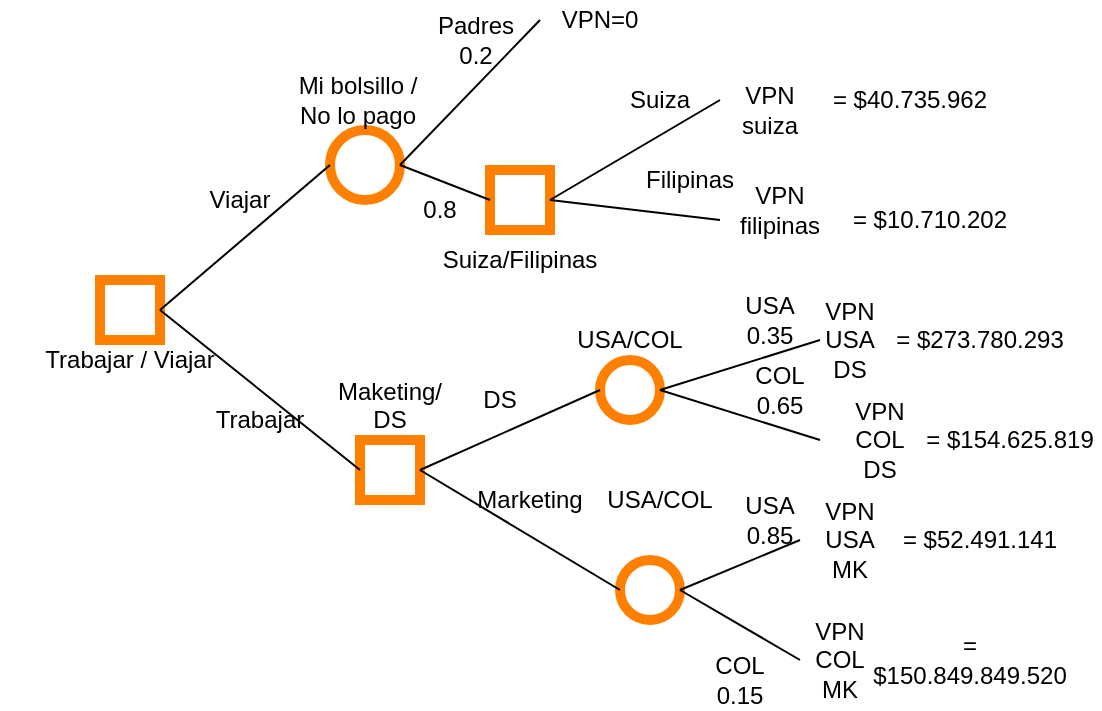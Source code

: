 <mxfile version="14.7.3" type="github">
  <diagram id="qWHxDNHRLCCeLGg4klW6" name="Page-1">
    <mxGraphModel dx="732" dy="640" grid="1" gridSize="10" guides="1" tooltips="1" connect="1" arrows="1" fold="1" page="1" pageScale="1" pageWidth="850" pageHeight="1100" math="0" shadow="0">
      <root>
        <mxCell id="0" />
        <mxCell id="1" parent="0" />
        <mxCell id="qVI88m4o372ufdEe5kFz-1" value="" style="whiteSpace=wrap;html=1;aspect=fixed;strokeColor=#FF8000;strokeWidth=5;" vertex="1" parent="1">
          <mxGeometry x="290" y="330" width="30" height="30" as="geometry" />
        </mxCell>
        <mxCell id="qVI88m4o372ufdEe5kFz-2" value="" style="ellipse;whiteSpace=wrap;html=1;aspect=fixed;strokeColor=#FF8000;strokeWidth=5;" vertex="1" parent="1">
          <mxGeometry x="405" y="255" width="35" height="35" as="geometry" />
        </mxCell>
        <mxCell id="qVI88m4o372ufdEe5kFz-3" value="" style="whiteSpace=wrap;html=1;aspect=fixed;strokeColor=#FF8000;strokeWidth=5;" vertex="1" parent="1">
          <mxGeometry x="420" y="410" width="30" height="30" as="geometry" />
        </mxCell>
        <mxCell id="qVI88m4o372ufdEe5kFz-4" value="" style="whiteSpace=wrap;html=1;aspect=fixed;strokeColor=#FF8000;strokeWidth=5;" vertex="1" parent="1">
          <mxGeometry x="485" y="275" width="30" height="30" as="geometry" />
        </mxCell>
        <mxCell id="qVI88m4o372ufdEe5kFz-5" value="" style="ellipse;whiteSpace=wrap;html=1;aspect=fixed;strokeColor=#FF8000;strokeWidth=5;" vertex="1" parent="1">
          <mxGeometry x="540" y="370" width="30" height="30" as="geometry" />
        </mxCell>
        <mxCell id="qVI88m4o372ufdEe5kFz-6" value="" style="ellipse;whiteSpace=wrap;html=1;aspect=fixed;strokeColor=#FF8000;strokeWidth=5;" vertex="1" parent="1">
          <mxGeometry x="550" y="470" width="30" height="30" as="geometry" />
        </mxCell>
        <mxCell id="qVI88m4o372ufdEe5kFz-7" value="" style="endArrow=none;html=1;exitX=1;exitY=0.5;exitDx=0;exitDy=0;entryX=0;entryY=0.5;entryDx=0;entryDy=0;" edge="1" parent="1" source="qVI88m4o372ufdEe5kFz-1" target="qVI88m4o372ufdEe5kFz-2">
          <mxGeometry width="50" height="50" relative="1" as="geometry">
            <mxPoint x="350" y="350" as="sourcePoint" />
            <mxPoint x="400" y="300" as="targetPoint" />
          </mxGeometry>
        </mxCell>
        <mxCell id="qVI88m4o372ufdEe5kFz-8" value="" style="endArrow=none;html=1;exitX=1;exitY=0.5;exitDx=0;exitDy=0;entryX=0;entryY=0.5;entryDx=0;entryDy=0;" edge="1" parent="1" source="qVI88m4o372ufdEe5kFz-1" target="qVI88m4o372ufdEe5kFz-3">
          <mxGeometry width="50" height="50" relative="1" as="geometry">
            <mxPoint x="350" y="350" as="sourcePoint" />
            <mxPoint x="400" y="300" as="targetPoint" />
          </mxGeometry>
        </mxCell>
        <mxCell id="qVI88m4o372ufdEe5kFz-9" value="" style="endArrow=none;html=1;entryX=0;entryY=0.5;entryDx=0;entryDy=0;exitX=1;exitY=0.5;exitDx=0;exitDy=0;" edge="1" parent="1" source="qVI88m4o372ufdEe5kFz-3" target="qVI88m4o372ufdEe5kFz-5">
          <mxGeometry width="50" height="50" relative="1" as="geometry">
            <mxPoint x="460" y="470" as="sourcePoint" />
            <mxPoint x="550" y="410" as="targetPoint" />
          </mxGeometry>
        </mxCell>
        <mxCell id="qVI88m4o372ufdEe5kFz-10" value="" style="endArrow=none;html=1;entryX=0;entryY=0.5;entryDx=0;entryDy=0;exitX=1;exitY=0.5;exitDx=0;exitDy=0;" edge="1" parent="1" source="qVI88m4o372ufdEe5kFz-3" target="qVI88m4o372ufdEe5kFz-6">
          <mxGeometry width="50" height="50" relative="1" as="geometry">
            <mxPoint x="500" y="460" as="sourcePoint" />
            <mxPoint x="550" y="410" as="targetPoint" />
          </mxGeometry>
        </mxCell>
        <mxCell id="qVI88m4o372ufdEe5kFz-11" value="" style="endArrow=none;html=1;entryX=0;entryY=0.5;entryDx=0;entryDy=0;exitX=1;exitY=0.5;exitDx=0;exitDy=0;" edge="1" parent="1" source="qVI88m4o372ufdEe5kFz-2" target="qVI88m4o372ufdEe5kFz-4">
          <mxGeometry width="50" height="50" relative="1" as="geometry">
            <mxPoint x="500" y="160" as="sourcePoint" />
            <mxPoint x="550" y="110" as="targetPoint" />
          </mxGeometry>
        </mxCell>
        <mxCell id="qVI88m4o372ufdEe5kFz-12" value="" style="endArrow=none;html=1;exitX=1;exitY=0.5;exitDx=0;exitDy=0;" edge="1" parent="1" source="qVI88m4o372ufdEe5kFz-2">
          <mxGeometry width="50" height="50" relative="1" as="geometry">
            <mxPoint x="510" y="170" as="sourcePoint" />
            <mxPoint x="510" y="200" as="targetPoint" />
          </mxGeometry>
        </mxCell>
        <mxCell id="qVI88m4o372ufdEe5kFz-13" value="" style="endArrow=none;html=1;exitX=1;exitY=0.5;exitDx=0;exitDy=0;" edge="1" parent="1" source="qVI88m4o372ufdEe5kFz-4">
          <mxGeometry width="50" height="50" relative="1" as="geometry">
            <mxPoint x="650" y="210" as="sourcePoint" />
            <mxPoint x="600" y="240" as="targetPoint" />
          </mxGeometry>
        </mxCell>
        <mxCell id="qVI88m4o372ufdEe5kFz-14" value="" style="endArrow=none;html=1;exitX=1;exitY=0.5;exitDx=0;exitDy=0;" edge="1" parent="1" source="qVI88m4o372ufdEe5kFz-4">
          <mxGeometry width="50" height="50" relative="1" as="geometry">
            <mxPoint x="650" y="210" as="sourcePoint" />
            <mxPoint x="600" y="300" as="targetPoint" />
          </mxGeometry>
        </mxCell>
        <mxCell id="qVI88m4o372ufdEe5kFz-15" value="&lt;div&gt;Trabajar / Viajar&lt;/div&gt;" style="text;html=1;strokeColor=none;fillColor=none;align=center;verticalAlign=middle;whiteSpace=wrap;rounded=0;" vertex="1" parent="1">
          <mxGeometry x="240" y="370" width="130" as="geometry" />
        </mxCell>
        <mxCell id="qVI88m4o372ufdEe5kFz-16" value="&lt;div&gt;Viajar&lt;/div&gt;" style="text;html=1;strokeColor=none;fillColor=none;align=center;verticalAlign=middle;whiteSpace=wrap;rounded=0;" vertex="1" parent="1">
          <mxGeometry x="340" y="280" width="40" height="20" as="geometry" />
        </mxCell>
        <mxCell id="qVI88m4o372ufdEe5kFz-17" value="Trabajar" style="text;html=1;strokeColor=none;fillColor=none;align=center;verticalAlign=middle;whiteSpace=wrap;rounded=0;" vertex="1" parent="1">
          <mxGeometry x="350" y="390" width="40" height="20" as="geometry" />
        </mxCell>
        <mxCell id="qVI88m4o372ufdEe5kFz-18" value="&lt;div&gt;Maketing/ DS&lt;/div&gt;&lt;div&gt;&lt;br&gt;&lt;/div&gt;" style="text;html=1;strokeColor=none;fillColor=none;align=center;verticalAlign=middle;whiteSpace=wrap;rounded=0;" vertex="1" parent="1">
          <mxGeometry x="415" y="390" width="40" height="20" as="geometry" />
        </mxCell>
        <mxCell id="qVI88m4o372ufdEe5kFz-19" value="&lt;div&gt;Mi bolsillo / No lo pago&lt;br&gt; &lt;/div&gt;" style="text;html=1;strokeColor=none;fillColor=none;align=center;verticalAlign=middle;whiteSpace=wrap;rounded=0;" vertex="1" parent="1">
          <mxGeometry x="380" y="230" width="77.5" height="20" as="geometry" />
        </mxCell>
        <mxCell id="qVI88m4o372ufdEe5kFz-20" value="Padres 0.2" style="text;html=1;strokeColor=none;fillColor=none;align=center;verticalAlign=middle;whiteSpace=wrap;rounded=0;" vertex="1" parent="1">
          <mxGeometry x="457.5" y="200" width="40" height="20" as="geometry" />
        </mxCell>
        <mxCell id="qVI88m4o372ufdEe5kFz-21" value="VPN=0" style="text;html=1;strokeColor=none;fillColor=none;align=center;verticalAlign=middle;whiteSpace=wrap;rounded=0;" vertex="1" parent="1">
          <mxGeometry x="520" y="190" width="40" height="20" as="geometry" />
        </mxCell>
        <mxCell id="qVI88m4o372ufdEe5kFz-22" value="Suiza/Filipinas" style="text;html=1;strokeColor=none;fillColor=none;align=center;verticalAlign=middle;whiteSpace=wrap;rounded=0;" vertex="1" parent="1">
          <mxGeometry x="480" y="310" width="40" height="20" as="geometry" />
        </mxCell>
        <mxCell id="qVI88m4o372ufdEe5kFz-23" value="Filipinas" style="text;html=1;strokeColor=none;fillColor=none;align=center;verticalAlign=middle;whiteSpace=wrap;rounded=0;" vertex="1" parent="1">
          <mxGeometry x="565" y="270" width="40" height="20" as="geometry" />
        </mxCell>
        <mxCell id="qVI88m4o372ufdEe5kFz-24" value="Suiza" style="text;html=1;strokeColor=none;fillColor=none;align=center;verticalAlign=middle;whiteSpace=wrap;rounded=0;" vertex="1" parent="1">
          <mxGeometry x="550" y="230" width="40" height="20" as="geometry" />
        </mxCell>
        <mxCell id="qVI88m4o372ufdEe5kFz-25" value="Marketing" style="text;html=1;strokeColor=none;fillColor=none;align=center;verticalAlign=middle;whiteSpace=wrap;rounded=0;" vertex="1" parent="1">
          <mxGeometry x="485" y="430" width="40" height="20" as="geometry" />
        </mxCell>
        <mxCell id="qVI88m4o372ufdEe5kFz-26" value="VPN filipinas" style="text;html=1;strokeColor=none;fillColor=none;align=center;verticalAlign=middle;whiteSpace=wrap;rounded=0;" vertex="1" parent="1">
          <mxGeometry x="610" y="285" width="40" height="20" as="geometry" />
        </mxCell>
        <mxCell id="qVI88m4o372ufdEe5kFz-27" value="VPN suiza" style="text;html=1;strokeColor=none;fillColor=none;align=center;verticalAlign=middle;whiteSpace=wrap;rounded=0;" vertex="1" parent="1">
          <mxGeometry x="605" y="235" width="40" height="20" as="geometry" />
        </mxCell>
        <mxCell id="qVI88m4o372ufdEe5kFz-29" value="DS" style="text;html=1;strokeColor=none;fillColor=none;align=center;verticalAlign=middle;whiteSpace=wrap;rounded=0;" vertex="1" parent="1">
          <mxGeometry x="470" y="380" width="40" height="20" as="geometry" />
        </mxCell>
        <mxCell id="qVI88m4o372ufdEe5kFz-30" value="" style="endArrow=none;html=1;exitX=1;exitY=0.5;exitDx=0;exitDy=0;" edge="1" parent="1" source="qVI88m4o372ufdEe5kFz-5">
          <mxGeometry width="50" height="50" relative="1" as="geometry">
            <mxPoint x="645" y="390" as="sourcePoint" />
            <mxPoint x="650" y="360" as="targetPoint" />
          </mxGeometry>
        </mxCell>
        <mxCell id="qVI88m4o372ufdEe5kFz-31" value="" style="endArrow=none;html=1;exitX=1;exitY=0.5;exitDx=0;exitDy=0;" edge="1" parent="1" source="qVI88m4o372ufdEe5kFz-6">
          <mxGeometry width="50" height="50" relative="1" as="geometry">
            <mxPoint x="610" y="455" as="sourcePoint" />
            <mxPoint x="640" y="460" as="targetPoint" />
          </mxGeometry>
        </mxCell>
        <mxCell id="qVI88m4o372ufdEe5kFz-32" value="" style="endArrow=none;html=1;exitX=1;exitY=0.5;exitDx=0;exitDy=0;" edge="1" parent="1" source="qVI88m4o372ufdEe5kFz-5">
          <mxGeometry width="50" height="50" relative="1" as="geometry">
            <mxPoint x="620" y="385" as="sourcePoint" />
            <mxPoint x="650" y="410" as="targetPoint" />
          </mxGeometry>
        </mxCell>
        <mxCell id="qVI88m4o372ufdEe5kFz-33" value="" style="endArrow=none;html=1;exitX=1;exitY=0.5;exitDx=0;exitDy=0;" edge="1" parent="1" source="qVI88m4o372ufdEe5kFz-6">
          <mxGeometry width="50" height="50" relative="1" as="geometry">
            <mxPoint x="630" y="395" as="sourcePoint" />
            <mxPoint x="640" y="520" as="targetPoint" />
          </mxGeometry>
        </mxCell>
        <mxCell id="qVI88m4o372ufdEe5kFz-34" value="USA/COL" style="text;html=1;strokeColor=none;fillColor=none;align=center;verticalAlign=middle;whiteSpace=wrap;rounded=0;" vertex="1" parent="1">
          <mxGeometry x="550" y="430" width="40" height="20" as="geometry" />
        </mxCell>
        <mxCell id="qVI88m4o372ufdEe5kFz-36" value="USA/COL" style="text;html=1;strokeColor=none;fillColor=none;align=center;verticalAlign=middle;whiteSpace=wrap;rounded=0;" vertex="1" parent="1">
          <mxGeometry x="535" y="350" width="40" height="20" as="geometry" />
        </mxCell>
        <mxCell id="qVI88m4o372ufdEe5kFz-37" value="&lt;div&gt;USA 0.85&lt;/div&gt;" style="text;html=1;strokeColor=none;fillColor=none;align=center;verticalAlign=middle;whiteSpace=wrap;rounded=0;" vertex="1" parent="1">
          <mxGeometry x="605" y="440" width="40" height="20" as="geometry" />
        </mxCell>
        <mxCell id="qVI88m4o372ufdEe5kFz-38" value="&lt;div&gt;USA 0.35&lt;/div&gt;" style="text;html=1;strokeColor=none;fillColor=none;align=center;verticalAlign=middle;whiteSpace=wrap;rounded=0;" vertex="1" parent="1">
          <mxGeometry x="605" y="340" width="40" height="20" as="geometry" />
        </mxCell>
        <mxCell id="qVI88m4o372ufdEe5kFz-41" value="&lt;div&gt;COL&lt;/div&gt;&lt;div&gt;0.15&lt;/div&gt;" style="text;html=1;strokeColor=none;fillColor=none;align=center;verticalAlign=middle;whiteSpace=wrap;rounded=0;" vertex="1" parent="1">
          <mxGeometry x="590" y="520" width="40" height="20" as="geometry" />
        </mxCell>
        <mxCell id="qVI88m4o372ufdEe5kFz-42" value="&lt;div&gt;COL&lt;/div&gt;&lt;div&gt;0.65&lt;/div&gt;" style="text;html=1;strokeColor=none;fillColor=none;align=center;verticalAlign=middle;whiteSpace=wrap;rounded=0;" vertex="1" parent="1">
          <mxGeometry x="610" y="375" width="40" height="20" as="geometry" />
        </mxCell>
        <mxCell id="qVI88m4o372ufdEe5kFz-43" value="VPN USA DS" style="text;html=1;strokeColor=none;fillColor=none;align=center;verticalAlign=middle;whiteSpace=wrap;rounded=0;" vertex="1" parent="1">
          <mxGeometry x="645" y="350" width="40" height="20" as="geometry" />
        </mxCell>
        <mxCell id="qVI88m4o372ufdEe5kFz-45" value="VPN COL DS" style="text;html=1;strokeColor=none;fillColor=none;align=center;verticalAlign=middle;whiteSpace=wrap;rounded=0;" vertex="1" parent="1">
          <mxGeometry x="660" y="400" width="40" height="20" as="geometry" />
        </mxCell>
        <mxCell id="qVI88m4o372ufdEe5kFz-46" value="VPN USA MK" style="text;html=1;strokeColor=none;fillColor=none;align=center;verticalAlign=middle;whiteSpace=wrap;rounded=0;" vertex="1" parent="1">
          <mxGeometry x="645" y="450" width="40" height="20" as="geometry" />
        </mxCell>
        <mxCell id="qVI88m4o372ufdEe5kFz-47" value="VPN COL MK" style="text;html=1;strokeColor=none;fillColor=none;align=center;verticalAlign=middle;whiteSpace=wrap;rounded=0;" vertex="1" parent="1">
          <mxGeometry x="640" y="510" width="40" height="20" as="geometry" />
        </mxCell>
        <mxCell id="qVI88m4o372ufdEe5kFz-50" value="0.8 " style="text;html=1;strokeColor=none;fillColor=none;align=center;verticalAlign=middle;whiteSpace=wrap;rounded=0;" vertex="1" parent="1">
          <mxGeometry x="440" y="285" width="40" height="20" as="geometry" />
        </mxCell>
        <mxCell id="qVI88m4o372ufdEe5kFz-51" value="= $40.735.962" style="text;html=1;strokeColor=none;fillColor=none;align=center;verticalAlign=middle;whiteSpace=wrap;rounded=0;" vertex="1" parent="1">
          <mxGeometry x="650" y="230" width="90" height="20" as="geometry" />
        </mxCell>
        <mxCell id="qVI88m4o372ufdEe5kFz-53" value="= $10.710.202" style="text;html=1;strokeColor=none;fillColor=none;align=center;verticalAlign=middle;whiteSpace=wrap;rounded=0;" vertex="1" parent="1">
          <mxGeometry x="660" y="290" width="90" height="20" as="geometry" />
        </mxCell>
        <mxCell id="qVI88m4o372ufdEe5kFz-54" value="= $273.780.293" style="text;html=1;strokeColor=none;fillColor=none;align=center;verticalAlign=middle;whiteSpace=wrap;rounded=0;" vertex="1" parent="1">
          <mxGeometry x="685" y="350" width="90" height="20" as="geometry" />
        </mxCell>
        <mxCell id="qVI88m4o372ufdEe5kFz-55" value="= $154.625.819" style="text;html=1;strokeColor=none;fillColor=none;align=center;verticalAlign=middle;whiteSpace=wrap;rounded=0;" vertex="1" parent="1">
          <mxGeometry x="700" y="400" width="90" height="20" as="geometry" />
        </mxCell>
        <mxCell id="qVI88m4o372ufdEe5kFz-56" value="= $52.491.141" style="text;html=1;strokeColor=none;fillColor=none;align=center;verticalAlign=middle;whiteSpace=wrap;rounded=0;" vertex="1" parent="1">
          <mxGeometry x="685" y="450" width="90" height="20" as="geometry" />
        </mxCell>
        <mxCell id="qVI88m4o372ufdEe5kFz-57" value="= $150.849.849.520" style="text;html=1;strokeColor=none;fillColor=none;align=center;verticalAlign=middle;whiteSpace=wrap;rounded=0;" vertex="1" parent="1">
          <mxGeometry x="680" y="510" width="90" height="20" as="geometry" />
        </mxCell>
      </root>
    </mxGraphModel>
  </diagram>
</mxfile>
